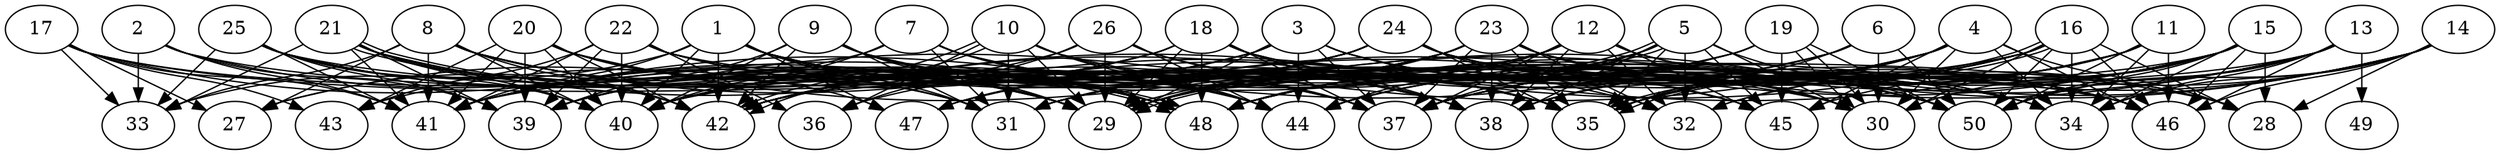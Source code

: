 // DAG automatically generated by daggen at Thu Oct  3 14:07:58 2019
// ./daggen --dot -n 50 --ccr 0.4 --fat 0.9 --regular 0.5 --density 0.6 --mindata 5242880 --maxdata 52428800 
digraph G {
  1 [size="124026880", alpha="0.09", expect_size="49610752"] 
  1 -> 29 [size ="49610752"]
  1 -> 31 [size ="49610752"]
  1 -> 32 [size ="49610752"]
  1 -> 33 [size ="49610752"]
  1 -> 35 [size ="49610752"]
  1 -> 38 [size ="49610752"]
  1 -> 40 [size ="49610752"]
  1 -> 41 [size ="49610752"]
  1 -> 42 [size ="49610752"]
  1 -> 47 [size ="49610752"]
  2 [size="66339840", alpha="0.13", expect_size="26535936"] 
  2 -> 29 [size ="26535936"]
  2 -> 33 [size ="26535936"]
  2 -> 34 [size ="26535936"]
  2 -> 39 [size ="26535936"]
  2 -> 41 [size ="26535936"]
  3 [size="95365120", alpha="0.18", expect_size="38146048"] 
  3 -> 29 [size ="38146048"]
  3 -> 30 [size ="38146048"]
  3 -> 34 [size ="38146048"]
  3 -> 37 [size ="38146048"]
  3 -> 40 [size ="38146048"]
  3 -> 41 [size ="38146048"]
  3 -> 42 [size ="38146048"]
  3 -> 44 [size ="38146048"]
  3 -> 45 [size ="38146048"]
  4 [size="29350400", alpha="0.08", expect_size="11740160"] 
  4 -> 28 [size ="11740160"]
  4 -> 29 [size ="11740160"]
  4 -> 30 [size ="11740160"]
  4 -> 31 [size ="11740160"]
  4 -> 34 [size ="11740160"]
  4 -> 35 [size ="11740160"]
  4 -> 38 [size ="11740160"]
  4 -> 39 [size ="11740160"]
  4 -> 44 [size ="11740160"]
  4 -> 45 [size ="11740160"]
  4 -> 46 [size ="11740160"]
  5 [size="112330240", alpha="0.05", expect_size="44932096"] 
  5 -> 29 [size ="44932096"]
  5 -> 29 [size ="44932096"]
  5 -> 30 [size ="44932096"]
  5 -> 31 [size ="44932096"]
  5 -> 32 [size ="44932096"]
  5 -> 35 [size ="44932096"]
  5 -> 37 [size ="44932096"]
  5 -> 38 [size ="44932096"]
  5 -> 45 [size ="44932096"]
  5 -> 48 [size ="44932096"]
  5 -> 50 [size ="44932096"]
  6 [size="101570560", alpha="0.20", expect_size="40628224"] 
  6 -> 30 [size ="40628224"]
  6 -> 35 [size ="40628224"]
  6 -> 44 [size ="40628224"]
  6 -> 47 [size ="40628224"]
  6 -> 48 [size ="40628224"]
  6 -> 50 [size ="40628224"]
  7 [size="89267200", alpha="0.01", expect_size="35706880"] 
  7 -> 27 [size ="35706880"]
  7 -> 31 [size ="35706880"]
  7 -> 35 [size ="35706880"]
  7 -> 40 [size ="35706880"]
  7 -> 44 [size ="35706880"]
  7 -> 50 [size ="35706880"]
  8 [size="112514560", alpha="0.06", expect_size="45005824"] 
  8 -> 27 [size ="45005824"]
  8 -> 31 [size ="45005824"]
  8 -> 33 [size ="45005824"]
  8 -> 35 [size ="45005824"]
  8 -> 37 [size ="45005824"]
  8 -> 40 [size ="45005824"]
  8 -> 41 [size ="45005824"]
  8 -> 42 [size ="45005824"]
  8 -> 44 [size ="45005824"]
  9 [size="90695680", alpha="0.01", expect_size="36278272"] 
  9 -> 29 [size ="36278272"]
  9 -> 31 [size ="36278272"]
  9 -> 37 [size ="36278272"]
  9 -> 39 [size ="36278272"]
  9 -> 40 [size ="36278272"]
  9 -> 42 [size ="36278272"]
  9 -> 44 [size ="36278272"]
  9 -> 45 [size ="36278272"]
  9 -> 48 [size ="36278272"]
  10 [size="14653440", alpha="0.07", expect_size="5861376"] 
  10 -> 29 [size ="5861376"]
  10 -> 31 [size ="5861376"]
  10 -> 36 [size ="5861376"]
  10 -> 37 [size ="5861376"]
  10 -> 42 [size ="5861376"]
  10 -> 42 [size ="5861376"]
  10 -> 44 [size ="5861376"]
  10 -> 50 [size ="5861376"]
  11 [size="88135680", alpha="0.15", expect_size="35254272"] 
  11 -> 32 [size ="35254272"]
  11 -> 34 [size ="35254272"]
  11 -> 35 [size ="35254272"]
  11 -> 37 [size ="35254272"]
  11 -> 42 [size ="35254272"]
  11 -> 44 [size ="35254272"]
  11 -> 46 [size ="35254272"]
  11 -> 50 [size ="35254272"]
  12 [size="24568320", alpha="0.12", expect_size="9827328"] 
  12 -> 28 [size ="9827328"]
  12 -> 31 [size ="9827328"]
  12 -> 32 [size ="9827328"]
  12 -> 36 [size ="9827328"]
  12 -> 37 [size ="9827328"]
  12 -> 38 [size ="9827328"]
  12 -> 40 [size ="9827328"]
  12 -> 42 [size ="9827328"]
  12 -> 44 [size ="9827328"]
  12 -> 45 [size ="9827328"]
  12 -> 46 [size ="9827328"]
  13 [size="103603200", alpha="0.19", expect_size="41441280"] 
  13 -> 31 [size ="41441280"]
  13 -> 32 [size ="41441280"]
  13 -> 34 [size ="41441280"]
  13 -> 38 [size ="41441280"]
  13 -> 42 [size ="41441280"]
  13 -> 46 [size ="41441280"]
  13 -> 48 [size ="41441280"]
  13 -> 49 [size ="41441280"]
  13 -> 50 [size ="41441280"]
  14 [size="91627520", alpha="0.18", expect_size="36651008"] 
  14 -> 28 [size ="36651008"]
  14 -> 29 [size ="36651008"]
  14 -> 34 [size ="36651008"]
  14 -> 35 [size ="36651008"]
  14 -> 37 [size ="36651008"]
  14 -> 46 [size ="36651008"]
  14 -> 48 [size ="36651008"]
  14 -> 50 [size ="36651008"]
  15 [size="19402240", alpha="0.16", expect_size="7760896"] 
  15 -> 28 [size ="7760896"]
  15 -> 30 [size ="7760896"]
  15 -> 31 [size ="7760896"]
  15 -> 34 [size ="7760896"]
  15 -> 35 [size ="7760896"]
  15 -> 37 [size ="7760896"]
  15 -> 40 [size ="7760896"]
  15 -> 45 [size ="7760896"]
  15 -> 46 [size ="7760896"]
  15 -> 48 [size ="7760896"]
  15 -> 50 [size ="7760896"]
  16 [size="50874880", alpha="0.09", expect_size="20349952"] 
  16 -> 28 [size ="20349952"]
  16 -> 30 [size ="20349952"]
  16 -> 34 [size ="20349952"]
  16 -> 35 [size ="20349952"]
  16 -> 35 [size ="20349952"]
  16 -> 37 [size ="20349952"]
  16 -> 38 [size ="20349952"]
  16 -> 41 [size ="20349952"]
  16 -> 42 [size ="20349952"]
  16 -> 46 [size ="20349952"]
  16 -> 48 [size ="20349952"]
  16 -> 50 [size ="20349952"]
  17 [size="49666560", alpha="0.11", expect_size="19866624"] 
  17 -> 27 [size ="19866624"]
  17 -> 28 [size ="19866624"]
  17 -> 30 [size ="19866624"]
  17 -> 33 [size ="19866624"]
  17 -> 41 [size ="19866624"]
  17 -> 43 [size ="19866624"]
  17 -> 48 [size ="19866624"]
  18 [size="56522240", alpha="0.06", expect_size="22608896"] 
  18 -> 27 [size ="22608896"]
  18 -> 29 [size ="22608896"]
  18 -> 30 [size ="22608896"]
  18 -> 37 [size ="22608896"]
  18 -> 38 [size ="22608896"]
  18 -> 40 [size ="22608896"]
  18 -> 43 [size ="22608896"]
  18 -> 46 [size ="22608896"]
  18 -> 48 [size ="22608896"]
  19 [size="92989440", alpha="0.13", expect_size="37195776"] 
  19 -> 29 [size ="37195776"]
  19 -> 30 [size ="37195776"]
  19 -> 30 [size ="37195776"]
  19 -> 41 [size ="37195776"]
  19 -> 45 [size ="37195776"]
  19 -> 48 [size ="37195776"]
  19 -> 50 [size ="37195776"]
  20 [size="99827200", alpha="0.13", expect_size="39930880"] 
  20 -> 29 [size ="39930880"]
  20 -> 31 [size ="39930880"]
  20 -> 39 [size ="39930880"]
  20 -> 40 [size ="39930880"]
  20 -> 41 [size ="39930880"]
  20 -> 42 [size ="39930880"]
  20 -> 43 [size ="39930880"]
  20 -> 47 [size ="39930880"]
  20 -> 48 [size ="39930880"]
  20 -> 50 [size ="39930880"]
  21 [size="25817600", alpha="0.13", expect_size="10327040"] 
  21 -> 31 [size ="10327040"]
  21 -> 33 [size ="10327040"]
  21 -> 35 [size ="10327040"]
  21 -> 39 [size ="10327040"]
  21 -> 40 [size ="10327040"]
  21 -> 41 [size ="10327040"]
  21 -> 42 [size ="10327040"]
  21 -> 48 [size ="10327040"]
  21 -> 48 [size ="10327040"]
  22 [size="112404480", alpha="0.01", expect_size="44961792"] 
  22 -> 36 [size ="44961792"]
  22 -> 37 [size ="44961792"]
  22 -> 38 [size ="44961792"]
  22 -> 39 [size ="44961792"]
  22 -> 40 [size ="44961792"]
  22 -> 41 [size ="44961792"]
  22 -> 43 [size ="44961792"]
  22 -> 46 [size ="44961792"]
  22 -> 48 [size ="44961792"]
  23 [size="68067840", alpha="0.03", expect_size="27227136"] 
  23 -> 28 [size ="27227136"]
  23 -> 29 [size ="27227136"]
  23 -> 30 [size ="27227136"]
  23 -> 32 [size ="27227136"]
  23 -> 35 [size ="27227136"]
  23 -> 37 [size ="27227136"]
  23 -> 38 [size ="27227136"]
  23 -> 39 [size ="27227136"]
  23 -> 40 [size ="27227136"]
  23 -> 41 [size ="27227136"]
  23 -> 46 [size ="27227136"]
  23 -> 47 [size ="27227136"]
  24 [size="60462080", alpha="0.08", expect_size="24184832"] 
  24 -> 32 [size ="24184832"]
  24 -> 34 [size ="24184832"]
  24 -> 35 [size ="24184832"]
  24 -> 39 [size ="24184832"]
  24 -> 40 [size ="24184832"]
  24 -> 41 [size ="24184832"]
  24 -> 42 [size ="24184832"]
  24 -> 46 [size ="24184832"]
  24 -> 47 [size ="24184832"]
  24 -> 50 [size ="24184832"]
  25 [size="50421760", alpha="0.09", expect_size="20168704"] 
  25 -> 29 [size ="20168704"]
  25 -> 33 [size ="20168704"]
  25 -> 34 [size ="20168704"]
  25 -> 39 [size ="20168704"]
  25 -> 40 [size ="20168704"]
  25 -> 41 [size ="20168704"]
  25 -> 42 [size ="20168704"]
  25 -> 48 [size ="20168704"]
  26 [size="26245120", alpha="0.06", expect_size="10498048"] 
  26 -> 29 [size ="10498048"]
  26 -> 35 [size ="10498048"]
  26 -> 36 [size ="10498048"]
  26 -> 38 [size ="10498048"]
  26 -> 39 [size ="10498048"]
  26 -> 44 [size ="10498048"]
  27 [size="79866880", alpha="0.15", expect_size="31946752"] 
  28 [size="27476480", alpha="0.02", expect_size="10990592"] 
  29 [size="62108160", alpha="0.01", expect_size="24843264"] 
  30 [size="21995520", alpha="0.01", expect_size="8798208"] 
  31 [size="101460480", alpha="0.14", expect_size="40584192"] 
  32 [size="57525760", alpha="0.08", expect_size="23010304"] 
  33 [size="61393920", alpha="0.18", expect_size="24557568"] 
  34 [size="77352960", alpha="0.01", expect_size="30941184"] 
  35 [size="121653760", alpha="0.05", expect_size="48661504"] 
  36 [size="57587200", alpha="0.16", expect_size="23034880"] 
  37 [size="91578880", alpha="0.13", expect_size="36631552"] 
  38 [size="63866880", alpha="0.17", expect_size="25546752"] 
  39 [size="73856000", alpha="0.14", expect_size="29542400"] 
  40 [size="81169920", alpha="0.07", expect_size="32467968"] 
  41 [size="87360000", alpha="0.01", expect_size="34944000"] 
  42 [size="49487360", alpha="0.13", expect_size="19794944"] 
  43 [size="96977920", alpha="0.14", expect_size="38791168"] 
  44 [size="84403200", alpha="0.02", expect_size="33761280"] 
  45 [size="90283520", alpha="0.17", expect_size="36113408"] 
  46 [size="120913920", alpha="0.15", expect_size="48365568"] 
  47 [size="96099840", alpha="0.03", expect_size="38439936"] 
  48 [size="52400640", alpha="0.14", expect_size="20960256"] 
  49 [size="33236480", alpha="0.14", expect_size="13294592"] 
  50 [size="118487040", alpha="0.15", expect_size="47394816"] 
}
